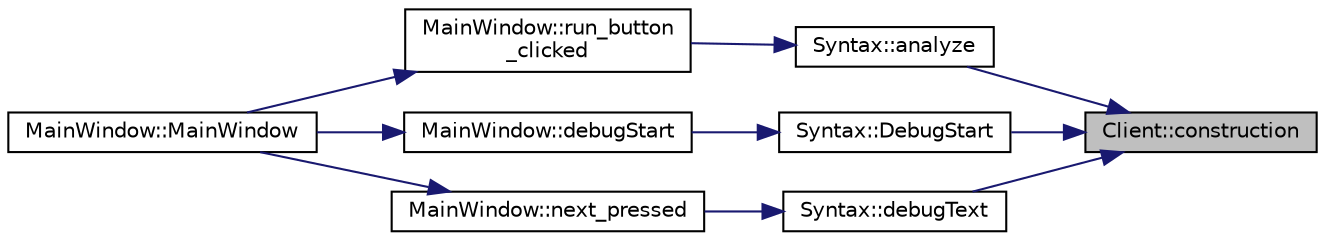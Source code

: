 digraph "Client::construction"
{
 // LATEX_PDF_SIZE
  edge [fontname="Helvetica",fontsize="10",labelfontname="Helvetica",labelfontsize="10"];
  node [fontname="Helvetica",fontsize="10",shape=record];
  rankdir="RL";
  Node1 [label="Client::construction",height=0.2,width=0.4,color="black", fillcolor="grey75", style="filled", fontcolor="black",tooltip=" "];
  Node1 -> Node2 [dir="back",color="midnightblue",fontsize="10",style="solid"];
  Node2 [label="Syntax::analyze",height=0.2,width=0.4,color="black", fillcolor="white", style="filled",URL="$classSyntax.html#a328ae9cdb72d859eb7bcd7e4e8f0bc8b",tooltip="analyze the info that is on the IDE in automatic mode"];
  Node2 -> Node3 [dir="back",color="midnightblue",fontsize="10",style="solid"];
  Node3 [label="MainWindow::run_button\l_clicked",height=0.2,width=0.4,color="black", fillcolor="white", style="filled",URL="$classMainWindow.html#a24f1b378d5ef7b3f8b77717a8187f061",tooltip="Function related to the run button."];
  Node3 -> Node4 [dir="back",color="midnightblue",fontsize="10",style="solid"];
  Node4 [label="MainWindow::MainWindow",height=0.2,width=0.4,color="black", fillcolor="white", style="filled",URL="$classMainWindow.html#a34c4b4207b46d11a4100c9b19f0e81bb",tooltip="Generates the window with all its components."];
  Node1 -> Node5 [dir="back",color="midnightblue",fontsize="10",style="solid"];
  Node5 [label="Syntax::DebugStart",height=0.2,width=0.4,color="black", fillcolor="white", style="filled",URL="$classSyntax.html#a7733a5565bfc9ad2d37ca6803fbbccfb",tooltip="start the debug mode"];
  Node5 -> Node6 [dir="back",color="midnightblue",fontsize="10",style="solid"];
  Node6 [label="MainWindow::debugStart",height=0.2,width=0.4,color="black", fillcolor="white", style="filled",URL="$classMainWindow.html#a5d049948ba1a30dae2654dd9bcde4c3a",tooltip="Function related to the debug button."];
  Node6 -> Node4 [dir="back",color="midnightblue",fontsize="10",style="solid"];
  Node1 -> Node7 [dir="back",color="midnightblue",fontsize="10",style="solid"];
  Node7 [label="Syntax::debugText",height=0.2,width=0.4,color="black", fillcolor="white", style="filled",URL="$classSyntax.html#a537f8b6e711c89ddb1336821536f7546",tooltip="analyze the info that is on the IDE in debug mode"];
  Node7 -> Node8 [dir="back",color="midnightblue",fontsize="10",style="solid"];
  Node8 [label="MainWindow::next_pressed",height=0.2,width=0.4,color="black", fillcolor="white", style="filled",URL="$classMainWindow.html#a2d0c7e73108991e84bfaef4f30ef0382",tooltip="Function related to the step by step button."];
  Node8 -> Node4 [dir="back",color="midnightblue",fontsize="10",style="solid"];
}
